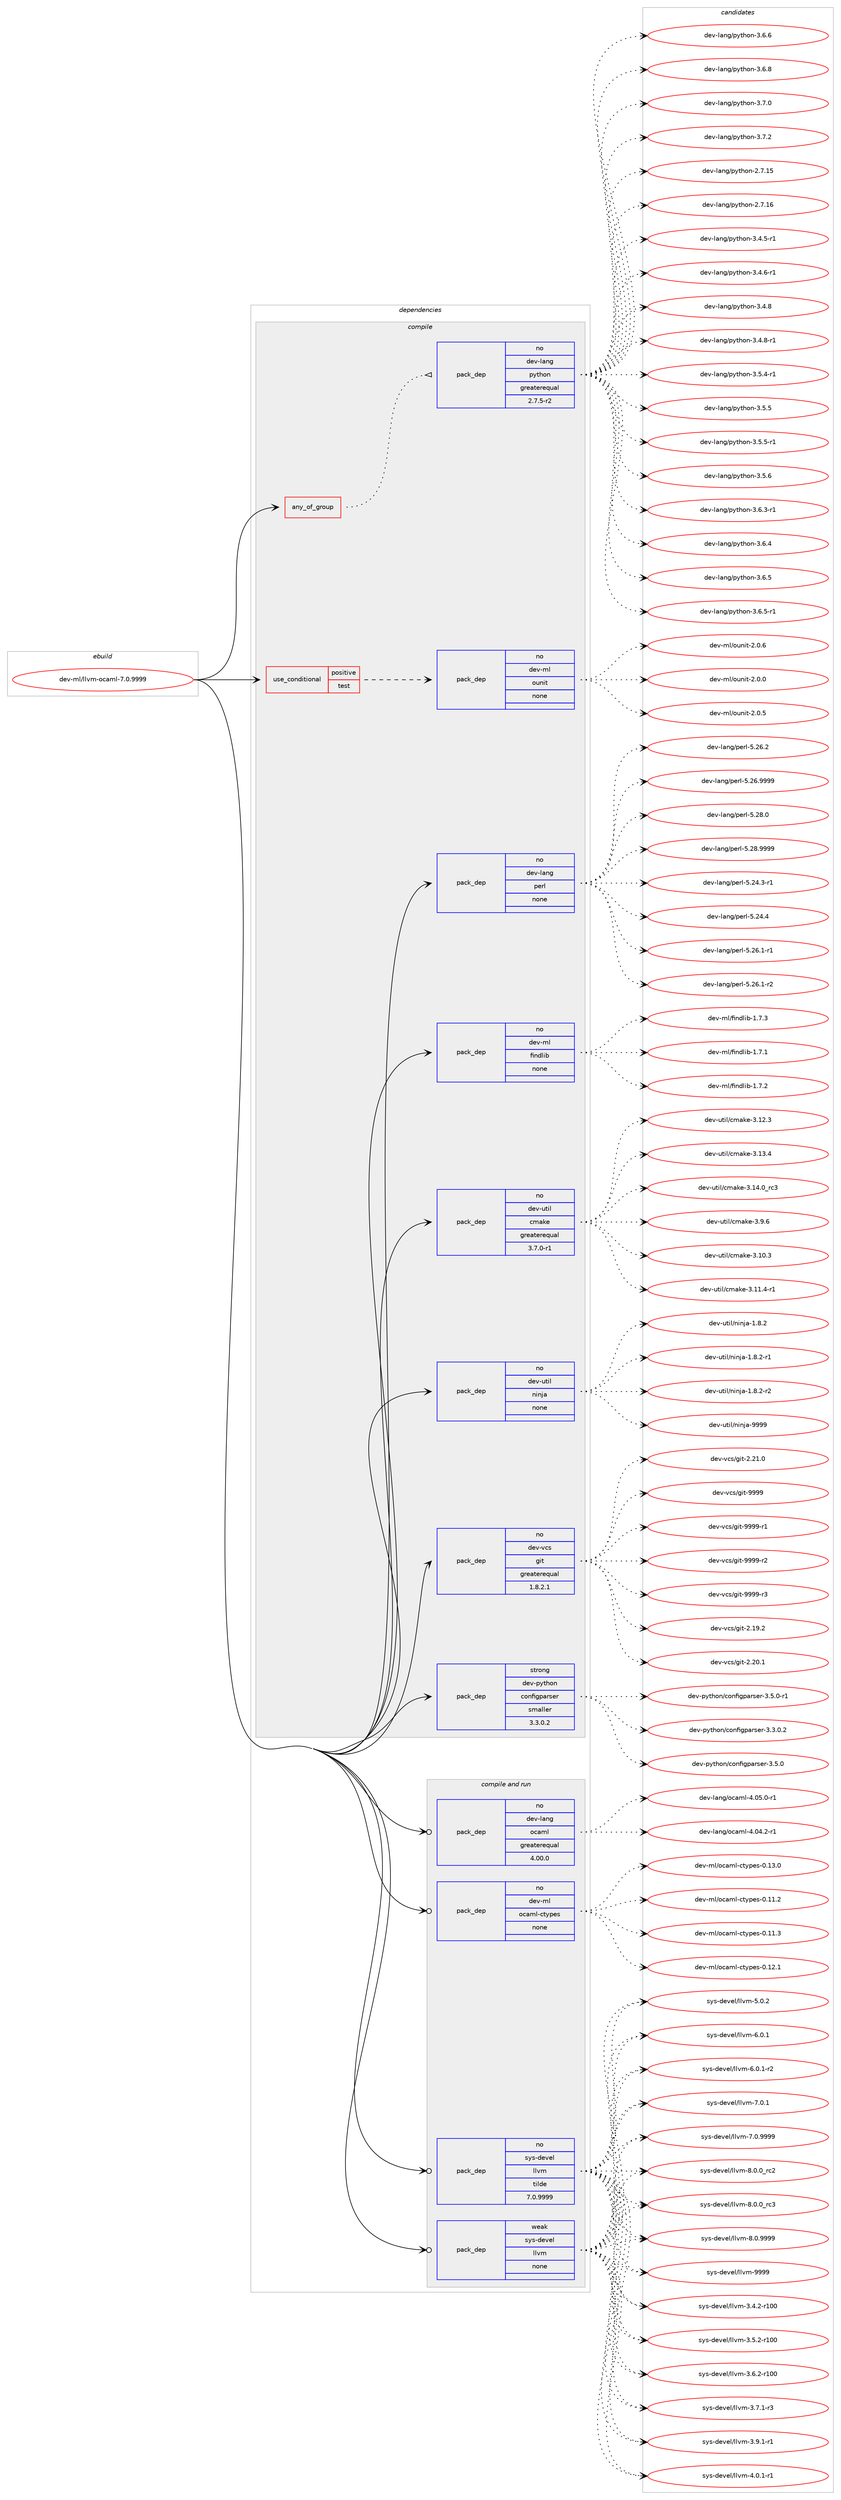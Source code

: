digraph prolog {

# *************
# Graph options
# *************

newrank=true;
concentrate=true;
compound=true;
graph [rankdir=LR,fontname=Helvetica,fontsize=10,ranksep=1.5];#, ranksep=2.5, nodesep=0.2];
edge  [arrowhead=vee];
node  [fontname=Helvetica,fontsize=10];

# **********
# The ebuild
# **********

subgraph cluster_leftcol {
color=gray;
rank=same;
label=<<i>ebuild</i>>;
id [label="dev-ml/llvm-ocaml-7.0.9999", color=red, width=4, href="../dev-ml/llvm-ocaml-7.0.9999.svg"];
}

# ****************
# The dependencies
# ****************

subgraph cluster_midcol {
color=gray;
label=<<i>dependencies</i>>;
subgraph cluster_compile {
fillcolor="#eeeeee";
style=filled;
label=<<i>compile</i>>;
subgraph any22453 {
dependency1374911 [label=<<TABLE BORDER="0" CELLBORDER="1" CELLSPACING="0" CELLPADDING="4"><TR><TD CELLPADDING="10">any_of_group</TD></TR></TABLE>>, shape=none, color=red];subgraph pack984368 {
dependency1374912 [label=<<TABLE BORDER="0" CELLBORDER="1" CELLSPACING="0" CELLPADDING="4" WIDTH="220"><TR><TD ROWSPAN="6" CELLPADDING="30">pack_dep</TD></TR><TR><TD WIDTH="110">no</TD></TR><TR><TD>dev-lang</TD></TR><TR><TD>python</TD></TR><TR><TD>greaterequal</TD></TR><TR><TD>2.7.5-r2</TD></TR></TABLE>>, shape=none, color=blue];
}
dependency1374911:e -> dependency1374912:w [weight=20,style="dotted",arrowhead="oinv"];
}
id:e -> dependency1374911:w [weight=20,style="solid",arrowhead="vee"];
subgraph cond367526 {
dependency1374913 [label=<<TABLE BORDER="0" CELLBORDER="1" CELLSPACING="0" CELLPADDING="4"><TR><TD ROWSPAN="3" CELLPADDING="10">use_conditional</TD></TR><TR><TD>positive</TD></TR><TR><TD>test</TD></TR></TABLE>>, shape=none, color=red];
subgraph pack984369 {
dependency1374914 [label=<<TABLE BORDER="0" CELLBORDER="1" CELLSPACING="0" CELLPADDING="4" WIDTH="220"><TR><TD ROWSPAN="6" CELLPADDING="30">pack_dep</TD></TR><TR><TD WIDTH="110">no</TD></TR><TR><TD>dev-ml</TD></TR><TR><TD>ounit</TD></TR><TR><TD>none</TD></TR><TR><TD></TD></TR></TABLE>>, shape=none, color=blue];
}
dependency1374913:e -> dependency1374914:w [weight=20,style="dashed",arrowhead="vee"];
}
id:e -> dependency1374913:w [weight=20,style="solid",arrowhead="vee"];
subgraph pack984370 {
dependency1374915 [label=<<TABLE BORDER="0" CELLBORDER="1" CELLSPACING="0" CELLPADDING="4" WIDTH="220"><TR><TD ROWSPAN="6" CELLPADDING="30">pack_dep</TD></TR><TR><TD WIDTH="110">no</TD></TR><TR><TD>dev-lang</TD></TR><TR><TD>perl</TD></TR><TR><TD>none</TD></TR><TR><TD></TD></TR></TABLE>>, shape=none, color=blue];
}
id:e -> dependency1374915:w [weight=20,style="solid",arrowhead="vee"];
subgraph pack984371 {
dependency1374916 [label=<<TABLE BORDER="0" CELLBORDER="1" CELLSPACING="0" CELLPADDING="4" WIDTH="220"><TR><TD ROWSPAN="6" CELLPADDING="30">pack_dep</TD></TR><TR><TD WIDTH="110">no</TD></TR><TR><TD>dev-ml</TD></TR><TR><TD>findlib</TD></TR><TR><TD>none</TD></TR><TR><TD></TD></TR></TABLE>>, shape=none, color=blue];
}
id:e -> dependency1374916:w [weight=20,style="solid",arrowhead="vee"];
subgraph pack984372 {
dependency1374917 [label=<<TABLE BORDER="0" CELLBORDER="1" CELLSPACING="0" CELLPADDING="4" WIDTH="220"><TR><TD ROWSPAN="6" CELLPADDING="30">pack_dep</TD></TR><TR><TD WIDTH="110">no</TD></TR><TR><TD>dev-util</TD></TR><TR><TD>cmake</TD></TR><TR><TD>greaterequal</TD></TR><TR><TD>3.7.0-r1</TD></TR></TABLE>>, shape=none, color=blue];
}
id:e -> dependency1374917:w [weight=20,style="solid",arrowhead="vee"];
subgraph pack984373 {
dependency1374918 [label=<<TABLE BORDER="0" CELLBORDER="1" CELLSPACING="0" CELLPADDING="4" WIDTH="220"><TR><TD ROWSPAN="6" CELLPADDING="30">pack_dep</TD></TR><TR><TD WIDTH="110">no</TD></TR><TR><TD>dev-util</TD></TR><TR><TD>ninja</TD></TR><TR><TD>none</TD></TR><TR><TD></TD></TR></TABLE>>, shape=none, color=blue];
}
id:e -> dependency1374918:w [weight=20,style="solid",arrowhead="vee"];
subgraph pack984374 {
dependency1374919 [label=<<TABLE BORDER="0" CELLBORDER="1" CELLSPACING="0" CELLPADDING="4" WIDTH="220"><TR><TD ROWSPAN="6" CELLPADDING="30">pack_dep</TD></TR><TR><TD WIDTH="110">no</TD></TR><TR><TD>dev-vcs</TD></TR><TR><TD>git</TD></TR><TR><TD>greaterequal</TD></TR><TR><TD>1.8.2.1</TD></TR></TABLE>>, shape=none, color=blue];
}
id:e -> dependency1374919:w [weight=20,style="solid",arrowhead="vee"];
subgraph pack984375 {
dependency1374920 [label=<<TABLE BORDER="0" CELLBORDER="1" CELLSPACING="0" CELLPADDING="4" WIDTH="220"><TR><TD ROWSPAN="6" CELLPADDING="30">pack_dep</TD></TR><TR><TD WIDTH="110">strong</TD></TR><TR><TD>dev-python</TD></TR><TR><TD>configparser</TD></TR><TR><TD>smaller</TD></TR><TR><TD>3.3.0.2</TD></TR></TABLE>>, shape=none, color=blue];
}
id:e -> dependency1374920:w [weight=20,style="solid",arrowhead="vee"];
}
subgraph cluster_compileandrun {
fillcolor="#eeeeee";
style=filled;
label=<<i>compile and run</i>>;
subgraph pack984376 {
dependency1374921 [label=<<TABLE BORDER="0" CELLBORDER="1" CELLSPACING="0" CELLPADDING="4" WIDTH="220"><TR><TD ROWSPAN="6" CELLPADDING="30">pack_dep</TD></TR><TR><TD WIDTH="110">no</TD></TR><TR><TD>dev-lang</TD></TR><TR><TD>ocaml</TD></TR><TR><TD>greaterequal</TD></TR><TR><TD>4.00.0</TD></TR></TABLE>>, shape=none, color=blue];
}
id:e -> dependency1374921:w [weight=20,style="solid",arrowhead="odotvee"];
subgraph pack984377 {
dependency1374922 [label=<<TABLE BORDER="0" CELLBORDER="1" CELLSPACING="0" CELLPADDING="4" WIDTH="220"><TR><TD ROWSPAN="6" CELLPADDING="30">pack_dep</TD></TR><TR><TD WIDTH="110">no</TD></TR><TR><TD>dev-ml</TD></TR><TR><TD>ocaml-ctypes</TD></TR><TR><TD>none</TD></TR><TR><TD></TD></TR></TABLE>>, shape=none, color=blue];
}
id:e -> dependency1374922:w [weight=20,style="solid",arrowhead="odotvee"];
subgraph pack984378 {
dependency1374923 [label=<<TABLE BORDER="0" CELLBORDER="1" CELLSPACING="0" CELLPADDING="4" WIDTH="220"><TR><TD ROWSPAN="6" CELLPADDING="30">pack_dep</TD></TR><TR><TD WIDTH="110">no</TD></TR><TR><TD>sys-devel</TD></TR><TR><TD>llvm</TD></TR><TR><TD>tilde</TD></TR><TR><TD>7.0.9999</TD></TR></TABLE>>, shape=none, color=blue];
}
id:e -> dependency1374923:w [weight=20,style="solid",arrowhead="odotvee"];
subgraph pack984379 {
dependency1374924 [label=<<TABLE BORDER="0" CELLBORDER="1" CELLSPACING="0" CELLPADDING="4" WIDTH="220"><TR><TD ROWSPAN="6" CELLPADDING="30">pack_dep</TD></TR><TR><TD WIDTH="110">weak</TD></TR><TR><TD>sys-devel</TD></TR><TR><TD>llvm</TD></TR><TR><TD>none</TD></TR><TR><TD></TD></TR></TABLE>>, shape=none, color=blue];
}
id:e -> dependency1374924:w [weight=20,style="solid",arrowhead="odotvee"];
}
subgraph cluster_run {
fillcolor="#eeeeee";
style=filled;
label=<<i>run</i>>;
}
}

# **************
# The candidates
# **************

subgraph cluster_choices {
rank=same;
color=gray;
label=<<i>candidates</i>>;

subgraph choice984368 {
color=black;
nodesep=1;
choice10010111845108971101034711212111610411111045504655464953 [label="dev-lang/python-2.7.15", color=red, width=4,href="../dev-lang/python-2.7.15.svg"];
choice10010111845108971101034711212111610411111045504655464954 [label="dev-lang/python-2.7.16", color=red, width=4,href="../dev-lang/python-2.7.16.svg"];
choice1001011184510897110103471121211161041111104551465246534511449 [label="dev-lang/python-3.4.5-r1", color=red, width=4,href="../dev-lang/python-3.4.5-r1.svg"];
choice1001011184510897110103471121211161041111104551465246544511449 [label="dev-lang/python-3.4.6-r1", color=red, width=4,href="../dev-lang/python-3.4.6-r1.svg"];
choice100101118451089711010347112121116104111110455146524656 [label="dev-lang/python-3.4.8", color=red, width=4,href="../dev-lang/python-3.4.8.svg"];
choice1001011184510897110103471121211161041111104551465246564511449 [label="dev-lang/python-3.4.8-r1", color=red, width=4,href="../dev-lang/python-3.4.8-r1.svg"];
choice1001011184510897110103471121211161041111104551465346524511449 [label="dev-lang/python-3.5.4-r1", color=red, width=4,href="../dev-lang/python-3.5.4-r1.svg"];
choice100101118451089711010347112121116104111110455146534653 [label="dev-lang/python-3.5.5", color=red, width=4,href="../dev-lang/python-3.5.5.svg"];
choice1001011184510897110103471121211161041111104551465346534511449 [label="dev-lang/python-3.5.5-r1", color=red, width=4,href="../dev-lang/python-3.5.5-r1.svg"];
choice100101118451089711010347112121116104111110455146534654 [label="dev-lang/python-3.5.6", color=red, width=4,href="../dev-lang/python-3.5.6.svg"];
choice1001011184510897110103471121211161041111104551465446514511449 [label="dev-lang/python-3.6.3-r1", color=red, width=4,href="../dev-lang/python-3.6.3-r1.svg"];
choice100101118451089711010347112121116104111110455146544652 [label="dev-lang/python-3.6.4", color=red, width=4,href="../dev-lang/python-3.6.4.svg"];
choice100101118451089711010347112121116104111110455146544653 [label="dev-lang/python-3.6.5", color=red, width=4,href="../dev-lang/python-3.6.5.svg"];
choice1001011184510897110103471121211161041111104551465446534511449 [label="dev-lang/python-3.6.5-r1", color=red, width=4,href="../dev-lang/python-3.6.5-r1.svg"];
choice100101118451089711010347112121116104111110455146544654 [label="dev-lang/python-3.6.6", color=red, width=4,href="../dev-lang/python-3.6.6.svg"];
choice100101118451089711010347112121116104111110455146544656 [label="dev-lang/python-3.6.8", color=red, width=4,href="../dev-lang/python-3.6.8.svg"];
choice100101118451089711010347112121116104111110455146554648 [label="dev-lang/python-3.7.0", color=red, width=4,href="../dev-lang/python-3.7.0.svg"];
choice100101118451089711010347112121116104111110455146554650 [label="dev-lang/python-3.7.2", color=red, width=4,href="../dev-lang/python-3.7.2.svg"];
dependency1374912:e -> choice10010111845108971101034711212111610411111045504655464953:w [style=dotted,weight="100"];
dependency1374912:e -> choice10010111845108971101034711212111610411111045504655464954:w [style=dotted,weight="100"];
dependency1374912:e -> choice1001011184510897110103471121211161041111104551465246534511449:w [style=dotted,weight="100"];
dependency1374912:e -> choice1001011184510897110103471121211161041111104551465246544511449:w [style=dotted,weight="100"];
dependency1374912:e -> choice100101118451089711010347112121116104111110455146524656:w [style=dotted,weight="100"];
dependency1374912:e -> choice1001011184510897110103471121211161041111104551465246564511449:w [style=dotted,weight="100"];
dependency1374912:e -> choice1001011184510897110103471121211161041111104551465346524511449:w [style=dotted,weight="100"];
dependency1374912:e -> choice100101118451089711010347112121116104111110455146534653:w [style=dotted,weight="100"];
dependency1374912:e -> choice1001011184510897110103471121211161041111104551465346534511449:w [style=dotted,weight="100"];
dependency1374912:e -> choice100101118451089711010347112121116104111110455146534654:w [style=dotted,weight="100"];
dependency1374912:e -> choice1001011184510897110103471121211161041111104551465446514511449:w [style=dotted,weight="100"];
dependency1374912:e -> choice100101118451089711010347112121116104111110455146544652:w [style=dotted,weight="100"];
dependency1374912:e -> choice100101118451089711010347112121116104111110455146544653:w [style=dotted,weight="100"];
dependency1374912:e -> choice1001011184510897110103471121211161041111104551465446534511449:w [style=dotted,weight="100"];
dependency1374912:e -> choice100101118451089711010347112121116104111110455146544654:w [style=dotted,weight="100"];
dependency1374912:e -> choice100101118451089711010347112121116104111110455146544656:w [style=dotted,weight="100"];
dependency1374912:e -> choice100101118451089711010347112121116104111110455146554648:w [style=dotted,weight="100"];
dependency1374912:e -> choice100101118451089711010347112121116104111110455146554650:w [style=dotted,weight="100"];
}
subgraph choice984369 {
color=black;
nodesep=1;
choice1001011184510910847111117110105116455046484648 [label="dev-ml/ounit-2.0.0", color=red, width=4,href="../dev-ml/ounit-2.0.0.svg"];
choice1001011184510910847111117110105116455046484653 [label="dev-ml/ounit-2.0.5", color=red, width=4,href="../dev-ml/ounit-2.0.5.svg"];
choice1001011184510910847111117110105116455046484654 [label="dev-ml/ounit-2.0.6", color=red, width=4,href="../dev-ml/ounit-2.0.6.svg"];
dependency1374914:e -> choice1001011184510910847111117110105116455046484648:w [style=dotted,weight="100"];
dependency1374914:e -> choice1001011184510910847111117110105116455046484653:w [style=dotted,weight="100"];
dependency1374914:e -> choice1001011184510910847111117110105116455046484654:w [style=dotted,weight="100"];
}
subgraph choice984370 {
color=black;
nodesep=1;
choice100101118451089711010347112101114108455346505246514511449 [label="dev-lang/perl-5.24.3-r1", color=red, width=4,href="../dev-lang/perl-5.24.3-r1.svg"];
choice10010111845108971101034711210111410845534650524652 [label="dev-lang/perl-5.24.4", color=red, width=4,href="../dev-lang/perl-5.24.4.svg"];
choice100101118451089711010347112101114108455346505446494511449 [label="dev-lang/perl-5.26.1-r1", color=red, width=4,href="../dev-lang/perl-5.26.1-r1.svg"];
choice100101118451089711010347112101114108455346505446494511450 [label="dev-lang/perl-5.26.1-r2", color=red, width=4,href="../dev-lang/perl-5.26.1-r2.svg"];
choice10010111845108971101034711210111410845534650544650 [label="dev-lang/perl-5.26.2", color=red, width=4,href="../dev-lang/perl-5.26.2.svg"];
choice10010111845108971101034711210111410845534650544657575757 [label="dev-lang/perl-5.26.9999", color=red, width=4,href="../dev-lang/perl-5.26.9999.svg"];
choice10010111845108971101034711210111410845534650564648 [label="dev-lang/perl-5.28.0", color=red, width=4,href="../dev-lang/perl-5.28.0.svg"];
choice10010111845108971101034711210111410845534650564657575757 [label="dev-lang/perl-5.28.9999", color=red, width=4,href="../dev-lang/perl-5.28.9999.svg"];
dependency1374915:e -> choice100101118451089711010347112101114108455346505246514511449:w [style=dotted,weight="100"];
dependency1374915:e -> choice10010111845108971101034711210111410845534650524652:w [style=dotted,weight="100"];
dependency1374915:e -> choice100101118451089711010347112101114108455346505446494511449:w [style=dotted,weight="100"];
dependency1374915:e -> choice100101118451089711010347112101114108455346505446494511450:w [style=dotted,weight="100"];
dependency1374915:e -> choice10010111845108971101034711210111410845534650544650:w [style=dotted,weight="100"];
dependency1374915:e -> choice10010111845108971101034711210111410845534650544657575757:w [style=dotted,weight="100"];
dependency1374915:e -> choice10010111845108971101034711210111410845534650564648:w [style=dotted,weight="100"];
dependency1374915:e -> choice10010111845108971101034711210111410845534650564657575757:w [style=dotted,weight="100"];
}
subgraph choice984371 {
color=black;
nodesep=1;
choice100101118451091084710210511010010810598454946554649 [label="dev-ml/findlib-1.7.1", color=red, width=4,href="../dev-ml/findlib-1.7.1.svg"];
choice100101118451091084710210511010010810598454946554650 [label="dev-ml/findlib-1.7.2", color=red, width=4,href="../dev-ml/findlib-1.7.2.svg"];
choice100101118451091084710210511010010810598454946554651 [label="dev-ml/findlib-1.7.3", color=red, width=4,href="../dev-ml/findlib-1.7.3.svg"];
dependency1374916:e -> choice100101118451091084710210511010010810598454946554649:w [style=dotted,weight="100"];
dependency1374916:e -> choice100101118451091084710210511010010810598454946554650:w [style=dotted,weight="100"];
dependency1374916:e -> choice100101118451091084710210511010010810598454946554651:w [style=dotted,weight="100"];
}
subgraph choice984372 {
color=black;
nodesep=1;
choice1001011184511711610510847991099710710145514649484651 [label="dev-util/cmake-3.10.3", color=red, width=4,href="../dev-util/cmake-3.10.3.svg"];
choice10010111845117116105108479910997107101455146494946524511449 [label="dev-util/cmake-3.11.4-r1", color=red, width=4,href="../dev-util/cmake-3.11.4-r1.svg"];
choice1001011184511711610510847991099710710145514649504651 [label="dev-util/cmake-3.12.3", color=red, width=4,href="../dev-util/cmake-3.12.3.svg"];
choice1001011184511711610510847991099710710145514649514652 [label="dev-util/cmake-3.13.4", color=red, width=4,href="../dev-util/cmake-3.13.4.svg"];
choice1001011184511711610510847991099710710145514649524648951149951 [label="dev-util/cmake-3.14.0_rc3", color=red, width=4,href="../dev-util/cmake-3.14.0_rc3.svg"];
choice10010111845117116105108479910997107101455146574654 [label="dev-util/cmake-3.9.6", color=red, width=4,href="../dev-util/cmake-3.9.6.svg"];
dependency1374917:e -> choice1001011184511711610510847991099710710145514649484651:w [style=dotted,weight="100"];
dependency1374917:e -> choice10010111845117116105108479910997107101455146494946524511449:w [style=dotted,weight="100"];
dependency1374917:e -> choice1001011184511711610510847991099710710145514649504651:w [style=dotted,weight="100"];
dependency1374917:e -> choice1001011184511711610510847991099710710145514649514652:w [style=dotted,weight="100"];
dependency1374917:e -> choice1001011184511711610510847991099710710145514649524648951149951:w [style=dotted,weight="100"];
dependency1374917:e -> choice10010111845117116105108479910997107101455146574654:w [style=dotted,weight="100"];
}
subgraph choice984373 {
color=black;
nodesep=1;
choice100101118451171161051084711010511010697454946564650 [label="dev-util/ninja-1.8.2", color=red, width=4,href="../dev-util/ninja-1.8.2.svg"];
choice1001011184511711610510847110105110106974549465646504511449 [label="dev-util/ninja-1.8.2-r1", color=red, width=4,href="../dev-util/ninja-1.8.2-r1.svg"];
choice1001011184511711610510847110105110106974549465646504511450 [label="dev-util/ninja-1.8.2-r2", color=red, width=4,href="../dev-util/ninja-1.8.2-r2.svg"];
choice1001011184511711610510847110105110106974557575757 [label="dev-util/ninja-9999", color=red, width=4,href="../dev-util/ninja-9999.svg"];
dependency1374918:e -> choice100101118451171161051084711010511010697454946564650:w [style=dotted,weight="100"];
dependency1374918:e -> choice1001011184511711610510847110105110106974549465646504511449:w [style=dotted,weight="100"];
dependency1374918:e -> choice1001011184511711610510847110105110106974549465646504511450:w [style=dotted,weight="100"];
dependency1374918:e -> choice1001011184511711610510847110105110106974557575757:w [style=dotted,weight="100"];
}
subgraph choice984374 {
color=black;
nodesep=1;
choice10010111845118991154710310511645504649574650 [label="dev-vcs/git-2.19.2", color=red, width=4,href="../dev-vcs/git-2.19.2.svg"];
choice10010111845118991154710310511645504650484649 [label="dev-vcs/git-2.20.1", color=red, width=4,href="../dev-vcs/git-2.20.1.svg"];
choice10010111845118991154710310511645504650494648 [label="dev-vcs/git-2.21.0", color=red, width=4,href="../dev-vcs/git-2.21.0.svg"];
choice1001011184511899115471031051164557575757 [label="dev-vcs/git-9999", color=red, width=4,href="../dev-vcs/git-9999.svg"];
choice10010111845118991154710310511645575757574511449 [label="dev-vcs/git-9999-r1", color=red, width=4,href="../dev-vcs/git-9999-r1.svg"];
choice10010111845118991154710310511645575757574511450 [label="dev-vcs/git-9999-r2", color=red, width=4,href="../dev-vcs/git-9999-r2.svg"];
choice10010111845118991154710310511645575757574511451 [label="dev-vcs/git-9999-r3", color=red, width=4,href="../dev-vcs/git-9999-r3.svg"];
dependency1374919:e -> choice10010111845118991154710310511645504649574650:w [style=dotted,weight="100"];
dependency1374919:e -> choice10010111845118991154710310511645504650484649:w [style=dotted,weight="100"];
dependency1374919:e -> choice10010111845118991154710310511645504650494648:w [style=dotted,weight="100"];
dependency1374919:e -> choice1001011184511899115471031051164557575757:w [style=dotted,weight="100"];
dependency1374919:e -> choice10010111845118991154710310511645575757574511449:w [style=dotted,weight="100"];
dependency1374919:e -> choice10010111845118991154710310511645575757574511450:w [style=dotted,weight="100"];
dependency1374919:e -> choice10010111845118991154710310511645575757574511451:w [style=dotted,weight="100"];
}
subgraph choice984375 {
color=black;
nodesep=1;
choice100101118451121211161041111104799111110102105103112971141151011144551465146484650 [label="dev-python/configparser-3.3.0.2", color=red, width=4,href="../dev-python/configparser-3.3.0.2.svg"];
choice10010111845112121116104111110479911111010210510311297114115101114455146534648 [label="dev-python/configparser-3.5.0", color=red, width=4,href="../dev-python/configparser-3.5.0.svg"];
choice100101118451121211161041111104799111110102105103112971141151011144551465346484511449 [label="dev-python/configparser-3.5.0-r1", color=red, width=4,href="../dev-python/configparser-3.5.0-r1.svg"];
dependency1374920:e -> choice100101118451121211161041111104799111110102105103112971141151011144551465146484650:w [style=dotted,weight="100"];
dependency1374920:e -> choice10010111845112121116104111110479911111010210510311297114115101114455146534648:w [style=dotted,weight="100"];
dependency1374920:e -> choice100101118451121211161041111104799111110102105103112971141151011144551465346484511449:w [style=dotted,weight="100"];
}
subgraph choice984376 {
color=black;
nodesep=1;
choice1001011184510897110103471119997109108455246485246504511449 [label="dev-lang/ocaml-4.04.2-r1", color=red, width=4,href="../dev-lang/ocaml-4.04.2-r1.svg"];
choice1001011184510897110103471119997109108455246485346484511449 [label="dev-lang/ocaml-4.05.0-r1", color=red, width=4,href="../dev-lang/ocaml-4.05.0-r1.svg"];
dependency1374921:e -> choice1001011184510897110103471119997109108455246485246504511449:w [style=dotted,weight="100"];
dependency1374921:e -> choice1001011184510897110103471119997109108455246485346484511449:w [style=dotted,weight="100"];
}
subgraph choice984377 {
color=black;
nodesep=1;
choice10010111845109108471119997109108459911612111210111545484649494650 [label="dev-ml/ocaml-ctypes-0.11.2", color=red, width=4,href="../dev-ml/ocaml-ctypes-0.11.2.svg"];
choice10010111845109108471119997109108459911612111210111545484649494651 [label="dev-ml/ocaml-ctypes-0.11.3", color=red, width=4,href="../dev-ml/ocaml-ctypes-0.11.3.svg"];
choice10010111845109108471119997109108459911612111210111545484649504649 [label="dev-ml/ocaml-ctypes-0.12.1", color=red, width=4,href="../dev-ml/ocaml-ctypes-0.12.1.svg"];
choice10010111845109108471119997109108459911612111210111545484649514648 [label="dev-ml/ocaml-ctypes-0.13.0", color=red, width=4,href="../dev-ml/ocaml-ctypes-0.13.0.svg"];
dependency1374922:e -> choice10010111845109108471119997109108459911612111210111545484649494650:w [style=dotted,weight="100"];
dependency1374922:e -> choice10010111845109108471119997109108459911612111210111545484649494651:w [style=dotted,weight="100"];
dependency1374922:e -> choice10010111845109108471119997109108459911612111210111545484649504649:w [style=dotted,weight="100"];
dependency1374922:e -> choice10010111845109108471119997109108459911612111210111545484649514648:w [style=dotted,weight="100"];
}
subgraph choice984378 {
color=black;
nodesep=1;
choice115121115451001011181011084710810811810945514652465045114494848 [label="sys-devel/llvm-3.4.2-r100", color=red, width=4,href="../sys-devel/llvm-3.4.2-r100.svg"];
choice115121115451001011181011084710810811810945514653465045114494848 [label="sys-devel/llvm-3.5.2-r100", color=red, width=4,href="../sys-devel/llvm-3.5.2-r100.svg"];
choice115121115451001011181011084710810811810945514654465045114494848 [label="sys-devel/llvm-3.6.2-r100", color=red, width=4,href="../sys-devel/llvm-3.6.2-r100.svg"];
choice11512111545100101118101108471081081181094551465546494511451 [label="sys-devel/llvm-3.7.1-r3", color=red, width=4,href="../sys-devel/llvm-3.7.1-r3.svg"];
choice11512111545100101118101108471081081181094551465746494511449 [label="sys-devel/llvm-3.9.1-r1", color=red, width=4,href="../sys-devel/llvm-3.9.1-r1.svg"];
choice11512111545100101118101108471081081181094552464846494511449 [label="sys-devel/llvm-4.0.1-r1", color=red, width=4,href="../sys-devel/llvm-4.0.1-r1.svg"];
choice1151211154510010111810110847108108118109455346484650 [label="sys-devel/llvm-5.0.2", color=red, width=4,href="../sys-devel/llvm-5.0.2.svg"];
choice1151211154510010111810110847108108118109455446484649 [label="sys-devel/llvm-6.0.1", color=red, width=4,href="../sys-devel/llvm-6.0.1.svg"];
choice11512111545100101118101108471081081181094554464846494511450 [label="sys-devel/llvm-6.0.1-r2", color=red, width=4,href="../sys-devel/llvm-6.0.1-r2.svg"];
choice1151211154510010111810110847108108118109455546484649 [label="sys-devel/llvm-7.0.1", color=red, width=4,href="../sys-devel/llvm-7.0.1.svg"];
choice1151211154510010111810110847108108118109455546484657575757 [label="sys-devel/llvm-7.0.9999", color=red, width=4,href="../sys-devel/llvm-7.0.9999.svg"];
choice1151211154510010111810110847108108118109455646484648951149950 [label="sys-devel/llvm-8.0.0_rc2", color=red, width=4,href="../sys-devel/llvm-8.0.0_rc2.svg"];
choice1151211154510010111810110847108108118109455646484648951149951 [label="sys-devel/llvm-8.0.0_rc3", color=red, width=4,href="../sys-devel/llvm-8.0.0_rc3.svg"];
choice1151211154510010111810110847108108118109455646484657575757 [label="sys-devel/llvm-8.0.9999", color=red, width=4,href="../sys-devel/llvm-8.0.9999.svg"];
choice11512111545100101118101108471081081181094557575757 [label="sys-devel/llvm-9999", color=red, width=4,href="../sys-devel/llvm-9999.svg"];
dependency1374923:e -> choice115121115451001011181011084710810811810945514652465045114494848:w [style=dotted,weight="100"];
dependency1374923:e -> choice115121115451001011181011084710810811810945514653465045114494848:w [style=dotted,weight="100"];
dependency1374923:e -> choice115121115451001011181011084710810811810945514654465045114494848:w [style=dotted,weight="100"];
dependency1374923:e -> choice11512111545100101118101108471081081181094551465546494511451:w [style=dotted,weight="100"];
dependency1374923:e -> choice11512111545100101118101108471081081181094551465746494511449:w [style=dotted,weight="100"];
dependency1374923:e -> choice11512111545100101118101108471081081181094552464846494511449:w [style=dotted,weight="100"];
dependency1374923:e -> choice1151211154510010111810110847108108118109455346484650:w [style=dotted,weight="100"];
dependency1374923:e -> choice1151211154510010111810110847108108118109455446484649:w [style=dotted,weight="100"];
dependency1374923:e -> choice11512111545100101118101108471081081181094554464846494511450:w [style=dotted,weight="100"];
dependency1374923:e -> choice1151211154510010111810110847108108118109455546484649:w [style=dotted,weight="100"];
dependency1374923:e -> choice1151211154510010111810110847108108118109455546484657575757:w [style=dotted,weight="100"];
dependency1374923:e -> choice1151211154510010111810110847108108118109455646484648951149950:w [style=dotted,weight="100"];
dependency1374923:e -> choice1151211154510010111810110847108108118109455646484648951149951:w [style=dotted,weight="100"];
dependency1374923:e -> choice1151211154510010111810110847108108118109455646484657575757:w [style=dotted,weight="100"];
dependency1374923:e -> choice11512111545100101118101108471081081181094557575757:w [style=dotted,weight="100"];
}
subgraph choice984379 {
color=black;
nodesep=1;
choice115121115451001011181011084710810811810945514652465045114494848 [label="sys-devel/llvm-3.4.2-r100", color=red, width=4,href="../sys-devel/llvm-3.4.2-r100.svg"];
choice115121115451001011181011084710810811810945514653465045114494848 [label="sys-devel/llvm-3.5.2-r100", color=red, width=4,href="../sys-devel/llvm-3.5.2-r100.svg"];
choice115121115451001011181011084710810811810945514654465045114494848 [label="sys-devel/llvm-3.6.2-r100", color=red, width=4,href="../sys-devel/llvm-3.6.2-r100.svg"];
choice11512111545100101118101108471081081181094551465546494511451 [label="sys-devel/llvm-3.7.1-r3", color=red, width=4,href="../sys-devel/llvm-3.7.1-r3.svg"];
choice11512111545100101118101108471081081181094551465746494511449 [label="sys-devel/llvm-3.9.1-r1", color=red, width=4,href="../sys-devel/llvm-3.9.1-r1.svg"];
choice11512111545100101118101108471081081181094552464846494511449 [label="sys-devel/llvm-4.0.1-r1", color=red, width=4,href="../sys-devel/llvm-4.0.1-r1.svg"];
choice1151211154510010111810110847108108118109455346484650 [label="sys-devel/llvm-5.0.2", color=red, width=4,href="../sys-devel/llvm-5.0.2.svg"];
choice1151211154510010111810110847108108118109455446484649 [label="sys-devel/llvm-6.0.1", color=red, width=4,href="../sys-devel/llvm-6.0.1.svg"];
choice11512111545100101118101108471081081181094554464846494511450 [label="sys-devel/llvm-6.0.1-r2", color=red, width=4,href="../sys-devel/llvm-6.0.1-r2.svg"];
choice1151211154510010111810110847108108118109455546484649 [label="sys-devel/llvm-7.0.1", color=red, width=4,href="../sys-devel/llvm-7.0.1.svg"];
choice1151211154510010111810110847108108118109455546484657575757 [label="sys-devel/llvm-7.0.9999", color=red, width=4,href="../sys-devel/llvm-7.0.9999.svg"];
choice1151211154510010111810110847108108118109455646484648951149950 [label="sys-devel/llvm-8.0.0_rc2", color=red, width=4,href="../sys-devel/llvm-8.0.0_rc2.svg"];
choice1151211154510010111810110847108108118109455646484648951149951 [label="sys-devel/llvm-8.0.0_rc3", color=red, width=4,href="../sys-devel/llvm-8.0.0_rc3.svg"];
choice1151211154510010111810110847108108118109455646484657575757 [label="sys-devel/llvm-8.0.9999", color=red, width=4,href="../sys-devel/llvm-8.0.9999.svg"];
choice11512111545100101118101108471081081181094557575757 [label="sys-devel/llvm-9999", color=red, width=4,href="../sys-devel/llvm-9999.svg"];
dependency1374924:e -> choice115121115451001011181011084710810811810945514652465045114494848:w [style=dotted,weight="100"];
dependency1374924:e -> choice115121115451001011181011084710810811810945514653465045114494848:w [style=dotted,weight="100"];
dependency1374924:e -> choice115121115451001011181011084710810811810945514654465045114494848:w [style=dotted,weight="100"];
dependency1374924:e -> choice11512111545100101118101108471081081181094551465546494511451:w [style=dotted,weight="100"];
dependency1374924:e -> choice11512111545100101118101108471081081181094551465746494511449:w [style=dotted,weight="100"];
dependency1374924:e -> choice11512111545100101118101108471081081181094552464846494511449:w [style=dotted,weight="100"];
dependency1374924:e -> choice1151211154510010111810110847108108118109455346484650:w [style=dotted,weight="100"];
dependency1374924:e -> choice1151211154510010111810110847108108118109455446484649:w [style=dotted,weight="100"];
dependency1374924:e -> choice11512111545100101118101108471081081181094554464846494511450:w [style=dotted,weight="100"];
dependency1374924:e -> choice1151211154510010111810110847108108118109455546484649:w [style=dotted,weight="100"];
dependency1374924:e -> choice1151211154510010111810110847108108118109455546484657575757:w [style=dotted,weight="100"];
dependency1374924:e -> choice1151211154510010111810110847108108118109455646484648951149950:w [style=dotted,weight="100"];
dependency1374924:e -> choice1151211154510010111810110847108108118109455646484648951149951:w [style=dotted,weight="100"];
dependency1374924:e -> choice1151211154510010111810110847108108118109455646484657575757:w [style=dotted,weight="100"];
dependency1374924:e -> choice11512111545100101118101108471081081181094557575757:w [style=dotted,weight="100"];
}
}

}
